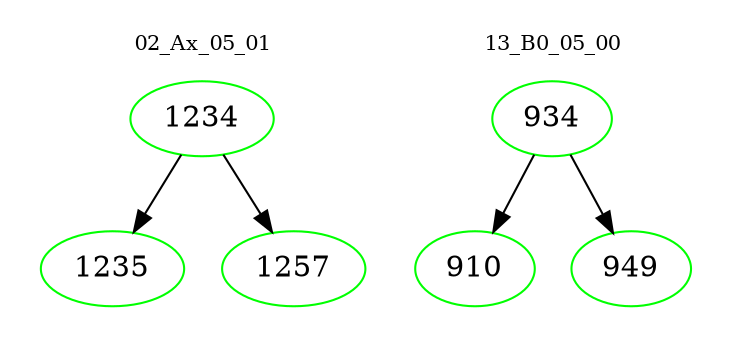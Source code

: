 digraph{
subgraph cluster_0 {
color = white
label = "02_Ax_05_01";
fontsize=10;
T0_1234 [label="1234", color="green"]
T0_1234 -> T0_1235 [color="black"]
T0_1235 [label="1235", color="green"]
T0_1234 -> T0_1257 [color="black"]
T0_1257 [label="1257", color="green"]
}
subgraph cluster_1 {
color = white
label = "13_B0_05_00";
fontsize=10;
T1_934 [label="934", color="green"]
T1_934 -> T1_910 [color="black"]
T1_910 [label="910", color="green"]
T1_934 -> T1_949 [color="black"]
T1_949 [label="949", color="green"]
}
}
